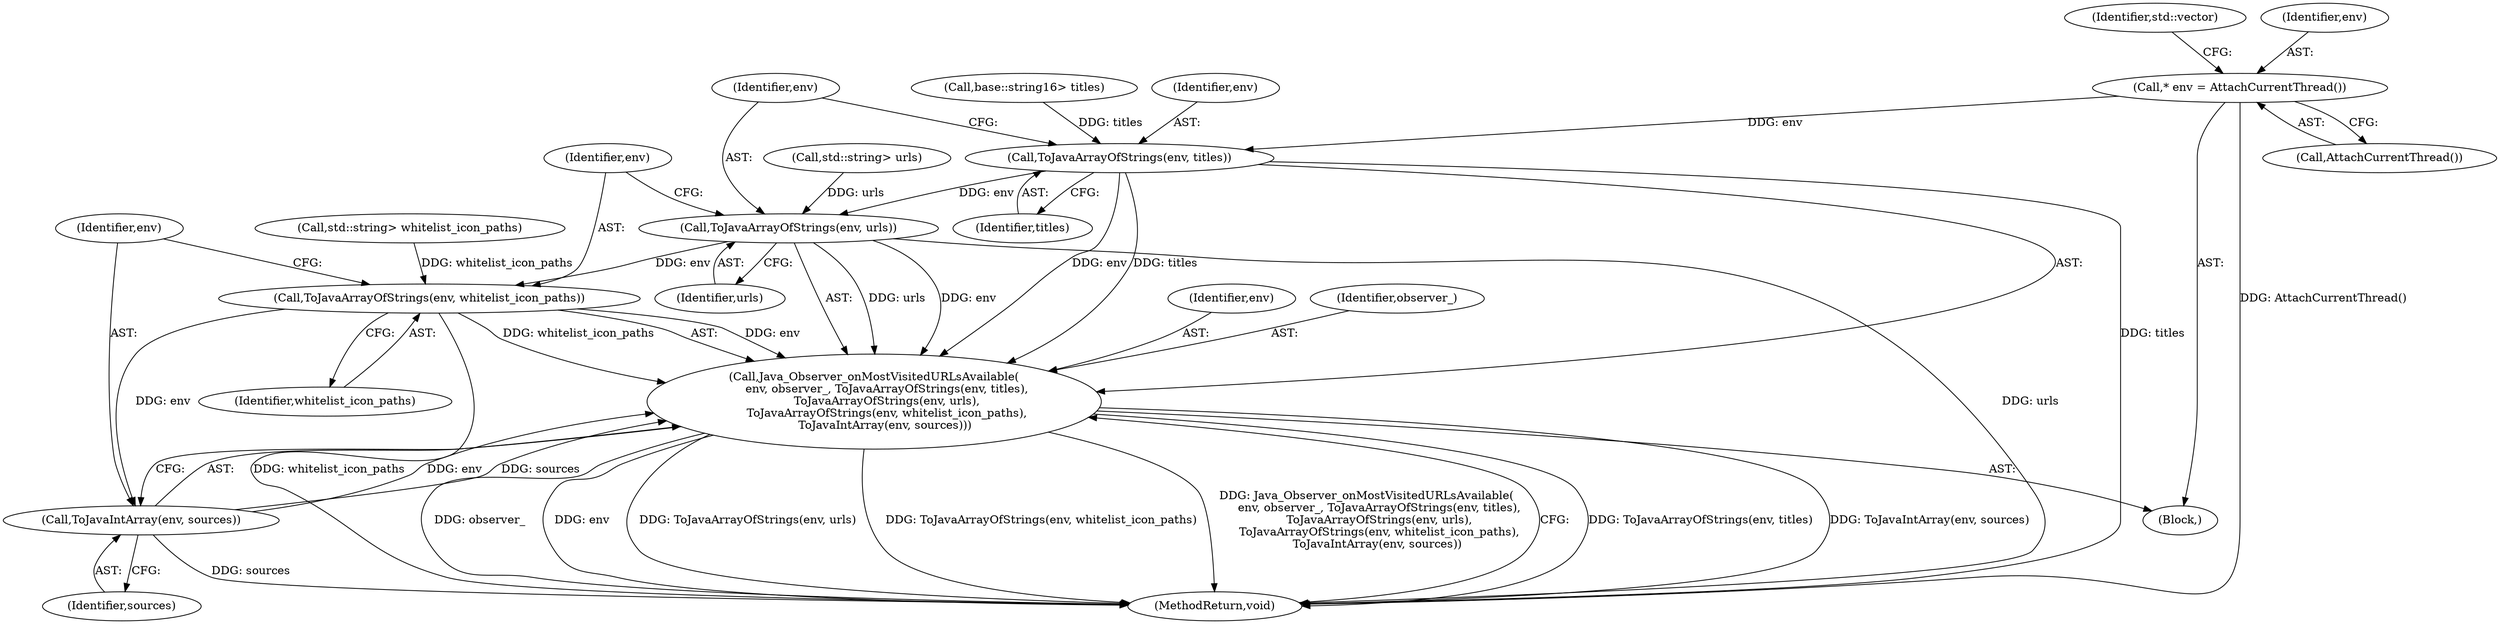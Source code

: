 digraph "0_Chrome_5c6e9372daae557d6857f02888e84363eeff9be9_0@API" {
"1000104" [label="(Call,* env = AttachCurrentThread())"];
"1000150" [label="(Call,ToJavaArrayOfStrings(env, titles))"];
"1000147" [label="(Call,Java_Observer_onMostVisitedURLsAvailable(\n       env, observer_, ToJavaArrayOfStrings(env, titles),\n       ToJavaArrayOfStrings(env, urls),\n       ToJavaArrayOfStrings(env, whitelist_icon_paths),\n      ToJavaIntArray(env, sources)))"];
"1000153" [label="(Call,ToJavaArrayOfStrings(env, urls))"];
"1000156" [label="(Call,ToJavaArrayOfStrings(env, whitelist_icon_paths))"];
"1000159" [label="(Call,ToJavaIntArray(env, sources))"];
"1000104" [label="(Call,* env = AttachCurrentThread())"];
"1000154" [label="(Identifier,env)"];
"1000148" [label="(Identifier,env)"];
"1000109" [label="(Call,base::string16> titles)"];
"1000159" [label="(Call,ToJavaIntArray(env, sources))"];
"1000155" [label="(Identifier,urls)"];
"1000161" [label="(Identifier,sources)"];
"1000102" [label="(Block,)"];
"1000147" [label="(Call,Java_Observer_onMostVisitedURLsAvailable(\n       env, observer_, ToJavaArrayOfStrings(env, titles),\n       ToJavaArrayOfStrings(env, urls),\n       ToJavaArrayOfStrings(env, whitelist_icon_paths),\n      ToJavaIntArray(env, sources)))"];
"1000119" [label="(Call,std::string> whitelist_icon_paths)"];
"1000151" [label="(Identifier,env)"];
"1000152" [label="(Identifier,titles)"];
"1000153" [label="(Call,ToJavaArrayOfStrings(env, urls))"];
"1000114" [label="(Call,std::string> urls)"];
"1000156" [label="(Call,ToJavaArrayOfStrings(env, whitelist_icon_paths))"];
"1000149" [label="(Identifier,observer_)"];
"1000160" [label="(Identifier,env)"];
"1000158" [label="(Identifier,whitelist_icon_paths)"];
"1000162" [label="(MethodReturn,void)"];
"1000150" [label="(Call,ToJavaArrayOfStrings(env, titles))"];
"1000157" [label="(Identifier,env)"];
"1000108" [label="(Identifier,std::vector)"];
"1000105" [label="(Identifier,env)"];
"1000106" [label="(Call,AttachCurrentThread())"];
"1000104" -> "1000102"  [label="AST: "];
"1000104" -> "1000106"  [label="CFG: "];
"1000105" -> "1000104"  [label="AST: "];
"1000106" -> "1000104"  [label="AST: "];
"1000108" -> "1000104"  [label="CFG: "];
"1000104" -> "1000162"  [label="DDG: AttachCurrentThread()"];
"1000104" -> "1000150"  [label="DDG: env"];
"1000150" -> "1000147"  [label="AST: "];
"1000150" -> "1000152"  [label="CFG: "];
"1000151" -> "1000150"  [label="AST: "];
"1000152" -> "1000150"  [label="AST: "];
"1000154" -> "1000150"  [label="CFG: "];
"1000150" -> "1000162"  [label="DDG: titles"];
"1000150" -> "1000147"  [label="DDG: env"];
"1000150" -> "1000147"  [label="DDG: titles"];
"1000109" -> "1000150"  [label="DDG: titles"];
"1000150" -> "1000153"  [label="DDG: env"];
"1000147" -> "1000102"  [label="AST: "];
"1000147" -> "1000159"  [label="CFG: "];
"1000148" -> "1000147"  [label="AST: "];
"1000149" -> "1000147"  [label="AST: "];
"1000153" -> "1000147"  [label="AST: "];
"1000156" -> "1000147"  [label="AST: "];
"1000159" -> "1000147"  [label="AST: "];
"1000162" -> "1000147"  [label="CFG: "];
"1000147" -> "1000162"  [label="DDG: ToJavaArrayOfStrings(env, titles)"];
"1000147" -> "1000162"  [label="DDG: ToJavaIntArray(env, sources)"];
"1000147" -> "1000162"  [label="DDG: observer_"];
"1000147" -> "1000162"  [label="DDG: env"];
"1000147" -> "1000162"  [label="DDG: ToJavaArrayOfStrings(env, urls)"];
"1000147" -> "1000162"  [label="DDG: ToJavaArrayOfStrings(env, whitelist_icon_paths)"];
"1000147" -> "1000162"  [label="DDG: Java_Observer_onMostVisitedURLsAvailable(\n       env, observer_, ToJavaArrayOfStrings(env, titles),\n       ToJavaArrayOfStrings(env, urls),\n       ToJavaArrayOfStrings(env, whitelist_icon_paths),\n      ToJavaIntArray(env, sources))"];
"1000159" -> "1000147"  [label="DDG: env"];
"1000159" -> "1000147"  [label="DDG: sources"];
"1000153" -> "1000147"  [label="DDG: env"];
"1000153" -> "1000147"  [label="DDG: urls"];
"1000156" -> "1000147"  [label="DDG: env"];
"1000156" -> "1000147"  [label="DDG: whitelist_icon_paths"];
"1000153" -> "1000155"  [label="CFG: "];
"1000154" -> "1000153"  [label="AST: "];
"1000155" -> "1000153"  [label="AST: "];
"1000157" -> "1000153"  [label="CFG: "];
"1000153" -> "1000162"  [label="DDG: urls"];
"1000114" -> "1000153"  [label="DDG: urls"];
"1000153" -> "1000156"  [label="DDG: env"];
"1000156" -> "1000158"  [label="CFG: "];
"1000157" -> "1000156"  [label="AST: "];
"1000158" -> "1000156"  [label="AST: "];
"1000160" -> "1000156"  [label="CFG: "];
"1000156" -> "1000162"  [label="DDG: whitelist_icon_paths"];
"1000119" -> "1000156"  [label="DDG: whitelist_icon_paths"];
"1000156" -> "1000159"  [label="DDG: env"];
"1000159" -> "1000161"  [label="CFG: "];
"1000160" -> "1000159"  [label="AST: "];
"1000161" -> "1000159"  [label="AST: "];
"1000159" -> "1000162"  [label="DDG: sources"];
}
